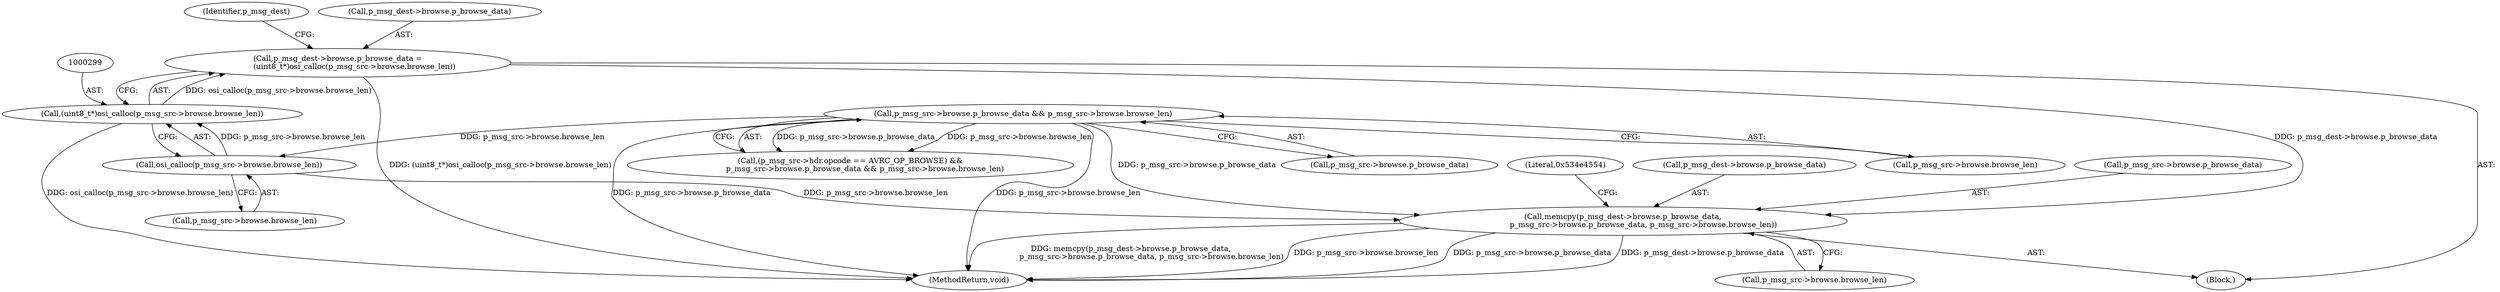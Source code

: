 digraph "0_Android_dd28d8ddf2985d654781770c691c60b45d7f32b4@API" {
"1000306" [label="(Call,memcpy(p_msg_dest->browse.p_browse_data,\n                 p_msg_src->browse.p_browse_data, p_msg_src->browse.browse_len))"];
"1000292" [label="(Call,p_msg_dest->browse.p_browse_data =\n              (uint8_t*)osi_calloc(p_msg_src->browse.browse_len))"];
"1000298" [label="(Call,(uint8_t*)osi_calloc(p_msg_src->browse.browse_len))"];
"1000300" [label="(Call,osi_calloc(p_msg_src->browse.browse_len))"];
"1000280" [label="(Call,p_msg_src->browse.p_browse_data && p_msg_src->browse.browse_len)"];
"1000306" [label="(Call,memcpy(p_msg_dest->browse.p_browse_data,\n                 p_msg_src->browse.p_browse_data, p_msg_src->browse.browse_len))"];
"1000281" [label="(Call,p_msg_src->browse.p_browse_data)"];
"1000286" [label="(Call,p_msg_src->browse.browse_len)"];
"1000317" [label="(Call,p_msg_src->browse.browse_len)"];
"1000301" [label="(Call,p_msg_src->browse.browse_len)"];
"1000323" [label="(Literal,0x534e4554)"];
"1000292" [label="(Call,p_msg_dest->browse.p_browse_data =\n              (uint8_t*)osi_calloc(p_msg_src->browse.browse_len))"];
"1000280" [label="(Call,p_msg_src->browse.p_browse_data && p_msg_src->browse.browse_len)"];
"1000272" [label="(Call,(p_msg_src->hdr.opcode == AVRC_OP_BROWSE) &&\n            p_msg_src->browse.p_browse_data && p_msg_src->browse.browse_len)"];
"1000291" [label="(Block,)"];
"1000328" [label="(MethodReturn,void)"];
"1000298" [label="(Call,(uint8_t*)osi_calloc(p_msg_src->browse.browse_len))"];
"1000307" [label="(Call,p_msg_dest->browse.p_browse_data)"];
"1000300" [label="(Call,osi_calloc(p_msg_src->browse.browse_len))"];
"1000309" [label="(Identifier,p_msg_dest)"];
"1000293" [label="(Call,p_msg_dest->browse.p_browse_data)"];
"1000312" [label="(Call,p_msg_src->browse.p_browse_data)"];
"1000306" -> "1000291"  [label="AST: "];
"1000306" -> "1000317"  [label="CFG: "];
"1000307" -> "1000306"  [label="AST: "];
"1000312" -> "1000306"  [label="AST: "];
"1000317" -> "1000306"  [label="AST: "];
"1000323" -> "1000306"  [label="CFG: "];
"1000306" -> "1000328"  [label="DDG: p_msg_src->browse.p_browse_data"];
"1000306" -> "1000328"  [label="DDG: p_msg_dest->browse.p_browse_data"];
"1000306" -> "1000328"  [label="DDG: memcpy(p_msg_dest->browse.p_browse_data,\n                 p_msg_src->browse.p_browse_data, p_msg_src->browse.browse_len)"];
"1000306" -> "1000328"  [label="DDG: p_msg_src->browse.browse_len"];
"1000292" -> "1000306"  [label="DDG: p_msg_dest->browse.p_browse_data"];
"1000280" -> "1000306"  [label="DDG: p_msg_src->browse.p_browse_data"];
"1000300" -> "1000306"  [label="DDG: p_msg_src->browse.browse_len"];
"1000292" -> "1000291"  [label="AST: "];
"1000292" -> "1000298"  [label="CFG: "];
"1000293" -> "1000292"  [label="AST: "];
"1000298" -> "1000292"  [label="AST: "];
"1000309" -> "1000292"  [label="CFG: "];
"1000292" -> "1000328"  [label="DDG: (uint8_t*)osi_calloc(p_msg_src->browse.browse_len)"];
"1000298" -> "1000292"  [label="DDG: osi_calloc(p_msg_src->browse.browse_len)"];
"1000298" -> "1000300"  [label="CFG: "];
"1000299" -> "1000298"  [label="AST: "];
"1000300" -> "1000298"  [label="AST: "];
"1000298" -> "1000328"  [label="DDG: osi_calloc(p_msg_src->browse.browse_len)"];
"1000300" -> "1000298"  [label="DDG: p_msg_src->browse.browse_len"];
"1000300" -> "1000301"  [label="CFG: "];
"1000301" -> "1000300"  [label="AST: "];
"1000280" -> "1000300"  [label="DDG: p_msg_src->browse.browse_len"];
"1000280" -> "1000272"  [label="AST: "];
"1000280" -> "1000281"  [label="CFG: "];
"1000280" -> "1000286"  [label="CFG: "];
"1000281" -> "1000280"  [label="AST: "];
"1000286" -> "1000280"  [label="AST: "];
"1000272" -> "1000280"  [label="CFG: "];
"1000280" -> "1000328"  [label="DDG: p_msg_src->browse.browse_len"];
"1000280" -> "1000328"  [label="DDG: p_msg_src->browse.p_browse_data"];
"1000280" -> "1000272"  [label="DDG: p_msg_src->browse.p_browse_data"];
"1000280" -> "1000272"  [label="DDG: p_msg_src->browse.browse_len"];
}
